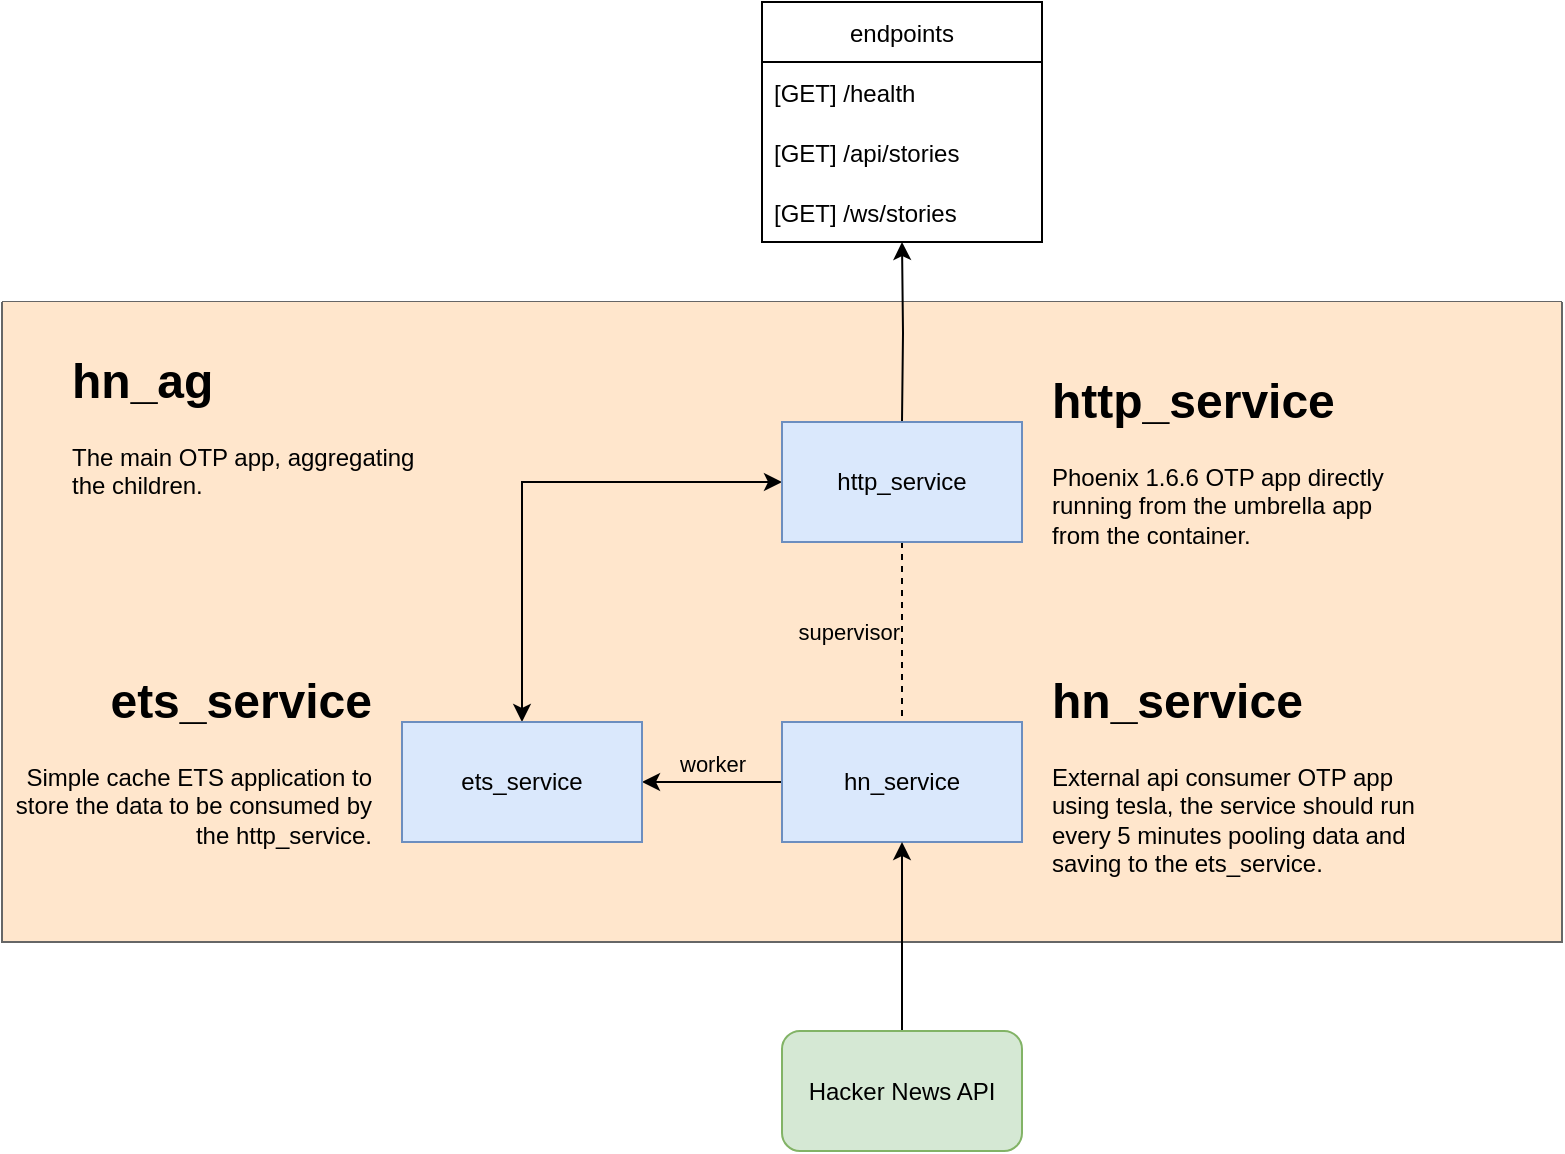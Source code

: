 <mxfile version="17.0.0" type="device"><diagram id="C5RBs43oDa-KdzZeNtuy" name="Page-1"><mxGraphModel dx="1913" dy="693" grid="1" gridSize="10" guides="1" tooltips="1" connect="1" arrows="1" fold="1" page="1" pageScale="1" pageWidth="900" pageHeight="700" math="0" shadow="0"><root><mxCell id="WIyWlLk6GJQsqaUBKTNV-0"/><mxCell id="WIyWlLk6GJQsqaUBKTNV-1" parent="WIyWlLk6GJQsqaUBKTNV-0"/><mxCell id="zXzw4Yi-iqLEICpk2MU7-6" value="" style="swimlane;startSize=0;fillColor=default;strokeColor=#666666;fontColor=#333333;swimlaneFillColor=#FFE6CC;gradientColor=none;" vertex="1" parent="WIyWlLk6GJQsqaUBKTNV-1"><mxGeometry x="60" y="213" width="780" height="320" as="geometry"/></mxCell><mxCell id="zqtkn3GrY0aLKBvw6AjJ-6" value="&lt;h1&gt;hn_ag&lt;/h1&gt;&lt;p&gt;The main OTP app, aggregating the children.&lt;/p&gt;" style="text;html=1;strokeColor=none;fillColor=none;spacing=5;spacingTop=-20;whiteSpace=wrap;overflow=hidden;rounded=0;" parent="zXzw4Yi-iqLEICpk2MU7-6" vertex="1"><mxGeometry x="30" y="20" width="190" height="80" as="geometry"/></mxCell><mxCell id="zqtkn3GrY0aLKBvw6AjJ-8" value="" style="edgeStyle=orthogonalEdgeStyle;rounded=0;orthogonalLoop=1;jettySize=auto;html=1;endArrow=none;endFill=0;startArrow=classic;startFill=1;" parent="WIyWlLk6GJQsqaUBKTNV-1" target="zqtkn3GrY0aLKBvw6AjJ-7" edge="1"><mxGeometry relative="1" as="geometry"><mxPoint x="510" y="183" as="sourcePoint"/></mxGeometry></mxCell><mxCell id="zqtkn3GrY0aLKBvw6AjJ-12" value="" style="edgeStyle=orthogonalEdgeStyle;rounded=0;orthogonalLoop=1;jettySize=auto;html=1;startArrow=classic;startFill=1;" parent="WIyWlLk6GJQsqaUBKTNV-1" source="zqtkn3GrY0aLKBvw6AjJ-7" target="zqtkn3GrY0aLKBvw6AjJ-11" edge="1"><mxGeometry relative="1" as="geometry"/></mxCell><mxCell id="zXzw4Yi-iqLEICpk2MU7-2" value="supervisor" style="edgeStyle=orthogonalEdgeStyle;rounded=0;orthogonalLoop=1;jettySize=auto;html=1;entryX=0.5;entryY=0;entryDx=0;entryDy=0;startArrow=none;startFill=0;endArrow=none;endFill=0;dashed=1;labelBackgroundColor=none;align=right;" edge="1" parent="WIyWlLk6GJQsqaUBKTNV-1" source="zqtkn3GrY0aLKBvw6AjJ-7" target="zqtkn3GrY0aLKBvw6AjJ-14"><mxGeometry relative="1" as="geometry"/></mxCell><mxCell id="zqtkn3GrY0aLKBvw6AjJ-7" value="http_service" style="whiteSpace=wrap;html=1;fillColor=#dae8fc;strokeColor=#6c8ebf;" parent="WIyWlLk6GJQsqaUBKTNV-1" vertex="1"><mxGeometry x="450" y="273" width="120" height="60" as="geometry"/></mxCell><mxCell id="zqtkn3GrY0aLKBvw6AjJ-10" value="&lt;h1&gt;http_service&lt;/h1&gt;&lt;div&gt;Phoenix 1.6.6 OTP app directly running from the umbrella app from the container.&lt;/div&gt;" style="text;html=1;strokeColor=none;fillColor=none;spacing=5;spacingTop=-20;whiteSpace=wrap;overflow=hidden;rounded=0;" parent="WIyWlLk6GJQsqaUBKTNV-1" vertex="1"><mxGeometry x="580" y="243" width="190" height="110" as="geometry"/></mxCell><mxCell id="zXzw4Yi-iqLEICpk2MU7-0" value="worker" style="edgeStyle=orthogonalEdgeStyle;rounded=0;orthogonalLoop=1;jettySize=auto;html=1;entryX=0;entryY=0.5;entryDx=0;entryDy=0;startArrow=classic;startFill=1;endArrow=none;endFill=0;labelBackgroundColor=none;verticalAlign=bottom;" edge="1" parent="WIyWlLk6GJQsqaUBKTNV-1" source="zqtkn3GrY0aLKBvw6AjJ-11" target="zqtkn3GrY0aLKBvw6AjJ-14"><mxGeometry relative="1" as="geometry"/></mxCell><mxCell id="zqtkn3GrY0aLKBvw6AjJ-11" value="ets_service" style="whiteSpace=wrap;html=1;fillColor=#dae8fc;strokeColor=#6c8ebf;" parent="WIyWlLk6GJQsqaUBKTNV-1" vertex="1"><mxGeometry x="260" y="423" width="120" height="60" as="geometry"/></mxCell><mxCell id="zqtkn3GrY0aLKBvw6AjJ-13" value="&lt;h1&gt;ets_service&lt;/h1&gt;&lt;p&gt;Simple cache ETS application to store the data to be consumed by the http_service.&lt;/p&gt;" style="text;html=1;strokeColor=none;fillColor=none;spacing=5;spacingTop=-20;whiteSpace=wrap;overflow=hidden;rounded=0;align=right;" parent="WIyWlLk6GJQsqaUBKTNV-1" vertex="1"><mxGeometry x="60" y="393" width="190" height="120" as="geometry"/></mxCell><mxCell id="zqtkn3GrY0aLKBvw6AjJ-14" value="hn_service" style="whiteSpace=wrap;html=1;fillColor=#dae8fc;strokeColor=#6c8ebf;" parent="WIyWlLk6GJQsqaUBKTNV-1" vertex="1"><mxGeometry x="450" y="423" width="120" height="60" as="geometry"/></mxCell><mxCell id="zqtkn3GrY0aLKBvw6AjJ-16" value="&lt;h1&gt;hn_service&lt;/h1&gt;&lt;p&gt;External api consumer OTP app using tesla, the service should run every 5 minutes pooling data and saving to the ets_service.&lt;/p&gt;" style="text;html=1;strokeColor=none;fillColor=none;spacing=5;spacingTop=-20;whiteSpace=wrap;overflow=hidden;rounded=0;" parent="WIyWlLk6GJQsqaUBKTNV-1" vertex="1"><mxGeometry x="580" y="393" width="190" height="120" as="geometry"/></mxCell><mxCell id="zXzw4Yi-iqLEICpk2MU7-5" style="edgeStyle=orthogonalEdgeStyle;curved=1;rounded=0;orthogonalLoop=1;jettySize=auto;html=1;entryX=0.5;entryY=1;entryDx=0;entryDy=0;startArrow=none;startFill=0;endArrow=classic;endFill=1;" edge="1" parent="WIyWlLk6GJQsqaUBKTNV-1" source="zXzw4Yi-iqLEICpk2MU7-4" target="zqtkn3GrY0aLKBvw6AjJ-14"><mxGeometry relative="1" as="geometry"/></mxCell><mxCell id="zXzw4Yi-iqLEICpk2MU7-4" value="Hacker News API" style="rounded=1;whiteSpace=wrap;html=1;fillColor=#d5e8d4;strokeColor=#82b366;" vertex="1" parent="WIyWlLk6GJQsqaUBKTNV-1"><mxGeometry x="450" y="577.5" width="120" height="60" as="geometry"/></mxCell><mxCell id="zXzw4Yi-iqLEICpk2MU7-7" value="endpoints" style="swimlane;fontStyle=0;childLayout=stackLayout;horizontal=1;startSize=30;horizontalStack=0;resizeParent=1;resizeParentMax=0;resizeLast=0;collapsible=1;marginBottom=0;fillColor=default;gradientColor=none;" vertex="1" parent="WIyWlLk6GJQsqaUBKTNV-1"><mxGeometry x="440" y="63" width="140" height="120" as="geometry"/></mxCell><mxCell id="zXzw4Yi-iqLEICpk2MU7-8" value="[GET] /health" style="text;strokeColor=none;fillColor=none;align=left;verticalAlign=middle;spacingLeft=4;spacingRight=4;overflow=hidden;points=[[0,0.5],[1,0.5]];portConstraint=eastwest;rotatable=0;" vertex="1" parent="zXzw4Yi-iqLEICpk2MU7-7"><mxGeometry y="30" width="140" height="30" as="geometry"/></mxCell><mxCell id="zXzw4Yi-iqLEICpk2MU7-9" value="[GET] /api/stories" style="text;strokeColor=none;fillColor=none;align=left;verticalAlign=middle;spacingLeft=4;spacingRight=4;overflow=hidden;points=[[0,0.5],[1,0.5]];portConstraint=eastwest;rotatable=0;" vertex="1" parent="zXzw4Yi-iqLEICpk2MU7-7"><mxGeometry y="60" width="140" height="30" as="geometry"/></mxCell><mxCell id="zXzw4Yi-iqLEICpk2MU7-10" value="[GET] /ws/stories" style="text;strokeColor=none;fillColor=none;align=left;verticalAlign=middle;spacingLeft=4;spacingRight=4;overflow=hidden;points=[[0,0.5],[1,0.5]];portConstraint=eastwest;rotatable=0;" vertex="1" parent="zXzw4Yi-iqLEICpk2MU7-7"><mxGeometry y="90" width="140" height="30" as="geometry"/></mxCell></root></mxGraphModel></diagram></mxfile>